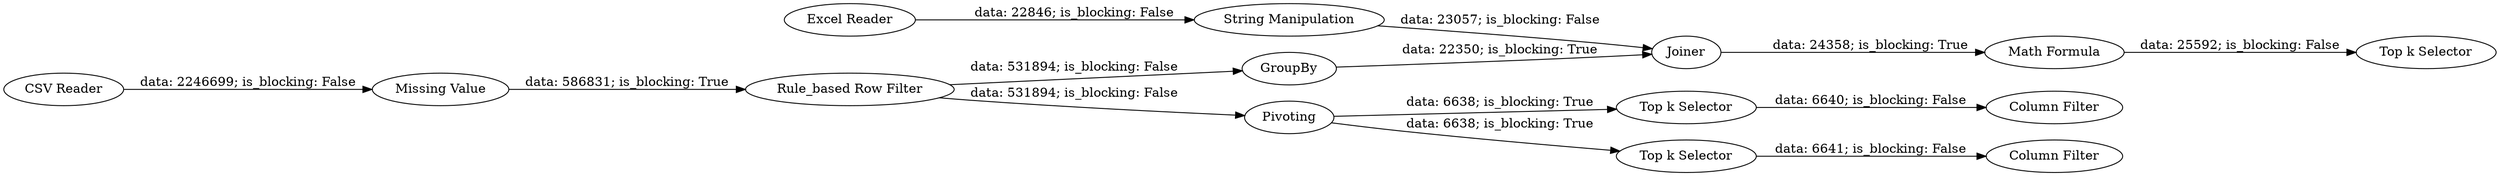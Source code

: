 digraph {
	"1936631017049872733_15" [label=Joiner]
	"1936631017049872733_23" [label=Pivoting]
	"1936631017049872733_1" [label="CSV Reader"]
	"1936631017049872733_11" [label="String Manipulation"]
	"1936631017049872733_14" [label=GroupBy]
	"1936631017049872733_22" [label="Rule_based Row Filter"]
	"1936631017049872733_5" [label="Missing Value"]
	"1936631017049872733_26" [label="Column Filter"]
	"1936631017049872733_24" [label="Top k Selector"]
	"1936631017049872733_10" [label="Excel Reader"]
	"1936631017049872733_18" [label="Top k Selector"]
	"1936631017049872733_25" [label="Top k Selector"]
	"1936631017049872733_27" [label="Column Filter"]
	"1936631017049872733_17" [label="Math Formula"]
	"1936631017049872733_23" -> "1936631017049872733_24" [label="data: 6638; is_blocking: True"]
	"1936631017049872733_11" -> "1936631017049872733_15" [label="data: 23057; is_blocking: False"]
	"1936631017049872733_25" -> "1936631017049872733_27" [label="data: 6640; is_blocking: False"]
	"1936631017049872733_5" -> "1936631017049872733_22" [label="data: 586831; is_blocking: True"]
	"1936631017049872733_22" -> "1936631017049872733_14" [label="data: 531894; is_blocking: False"]
	"1936631017049872733_15" -> "1936631017049872733_17" [label="data: 24358; is_blocking: True"]
	"1936631017049872733_17" -> "1936631017049872733_18" [label="data: 25592; is_blocking: False"]
	"1936631017049872733_22" -> "1936631017049872733_23" [label="data: 531894; is_blocking: False"]
	"1936631017049872733_1" -> "1936631017049872733_5" [label="data: 2246699; is_blocking: False"]
	"1936631017049872733_24" -> "1936631017049872733_26" [label="data: 6641; is_blocking: False"]
	"1936631017049872733_14" -> "1936631017049872733_15" [label="data: 22350; is_blocking: True"]
	"1936631017049872733_10" -> "1936631017049872733_11" [label="data: 22846; is_blocking: False"]
	"1936631017049872733_23" -> "1936631017049872733_25" [label="data: 6638; is_blocking: True"]
	rankdir=LR
}
